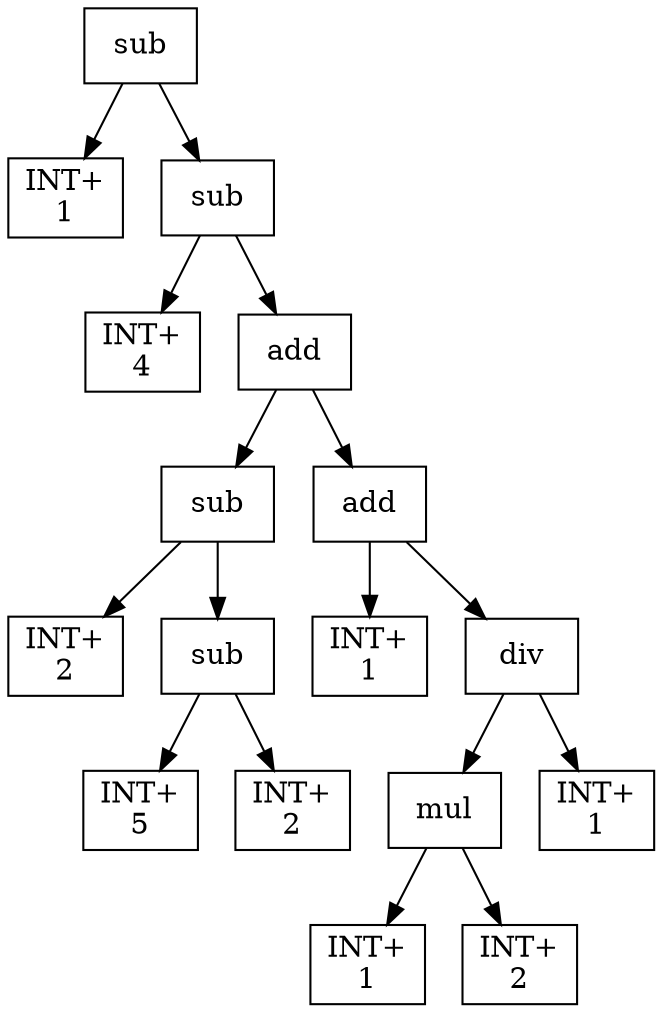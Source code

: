 digraph expr {
  node [shape=box];
  n1 [label="sub"];
  n2 [label="INT+\n1"];
  n3 [label="sub"];
  n4 [label="INT+\n4"];
  n5 [label="add"];
  n6 [label="sub"];
  n7 [label="INT+\n2"];
  n8 [label="sub"];
  n9 [label="INT+\n5"];
  n10 [label="INT+\n2"];
  n8 -> n9;
  n8 -> n10;
  n6 -> n7;
  n6 -> n8;
  n11 [label="add"];
  n12 [label="INT+\n1"];
  n13 [label="div"];
  n14 [label="mul"];
  n15 [label="INT+\n1"];
  n16 [label="INT+\n2"];
  n14 -> n15;
  n14 -> n16;
  n17 [label="INT+\n1"];
  n13 -> n14;
  n13 -> n17;
  n11 -> n12;
  n11 -> n13;
  n5 -> n6;
  n5 -> n11;
  n3 -> n4;
  n3 -> n5;
  n1 -> n2;
  n1 -> n3;
}